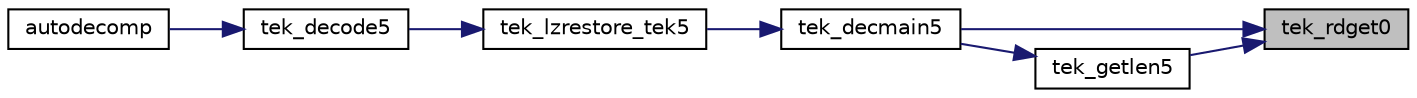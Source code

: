 digraph "tek_rdget0"
{
 // LATEX_PDF_SIZE
  edge [fontname="Helvetica",fontsize="10",labelfontname="Helvetica",labelfontsize="10"];
  node [fontname="Helvetica",fontsize="10",shape=record];
  rankdir="RL";
  Node1 [label="tek_rdget0",height=0.2,width=0.4,color="black", fillcolor="grey75", style="filled", fontcolor="black",tooltip=" "];
  Node1 -> Node2 [dir="back",color="midnightblue",fontsize="10",style="solid"];
  Node2 [label="tek_decmain5",height=0.2,width=0.4,color="black", fillcolor="white", style="filled",URL="$autodec___8c.html#af1af9649c0ff434aafce5fa4ac0c120d",tooltip=" "];
  Node2 -> Node3 [dir="back",color="midnightblue",fontsize="10",style="solid"];
  Node3 [label="tek_lzrestore_tek5",height=0.2,width=0.4,color="black", fillcolor="white", style="filled",URL="$autodec___8c.html#adf0a0994681380da1f81b7bfb5ca44db",tooltip=" "];
  Node3 -> Node4 [dir="back",color="midnightblue",fontsize="10",style="solid"];
  Node4 [label="tek_decode5",height=0.2,width=0.4,color="black", fillcolor="white", style="filled",URL="$autodec___8c.html#abe13430f4fcd8e23761dfecbdcdd74e7",tooltip=" "];
  Node4 -> Node5 [dir="back",color="midnightblue",fontsize="10",style="solid"];
  Node5 [label="autodecomp",height=0.2,width=0.4,color="black", fillcolor="white", style="filled",URL="$autodec___8c.html#a60e24695b435771842589424baeba341",tooltip=" "];
  Node1 -> Node6 [dir="back",color="midnightblue",fontsize="10",style="solid"];
  Node6 [label="tek_getlen5",height=0.2,width=0.4,color="black", fillcolor="white", style="filled",URL="$autodec___8c.html#a62bff5997b4c8b44edd54cde4d0ed647",tooltip=" "];
  Node6 -> Node2 [dir="back",color="midnightblue",fontsize="10",style="solid"];
}
